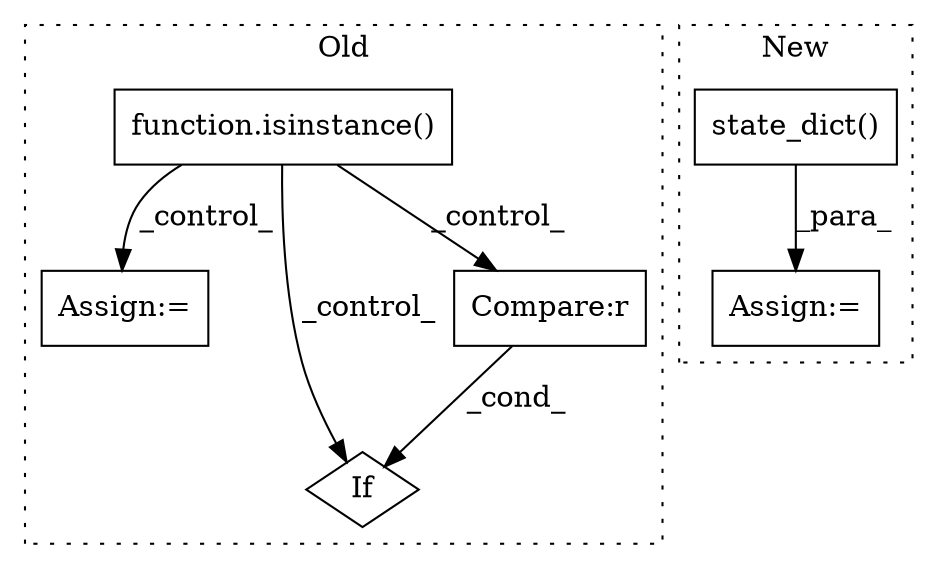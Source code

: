 digraph G {
subgraph cluster0 {
1 [label="function.isinstance()" a="75" s="2703,2735" l="11,1" shape="box"];
4 [label="Assign:=" a="68" s="2752" l="3" shape="box"];
5 [label="If" a="96" s="2993" l="0" shape="diamond"];
6 [label="Compare:r" a="40" s="2993" l="25" shape="box"];
label = "Old";
style="dotted";
}
subgraph cluster1 {
2 [label="state_dict()" a="75" s="3340" l="20" shape="box"];
3 [label="Assign:=" a="68" s="3523" l="3" shape="box"];
label = "New";
style="dotted";
}
1 -> 5 [label="_control_"];
1 -> 6 [label="_control_"];
1 -> 4 [label="_control_"];
2 -> 3 [label="_para_"];
6 -> 5 [label="_cond_"];
}